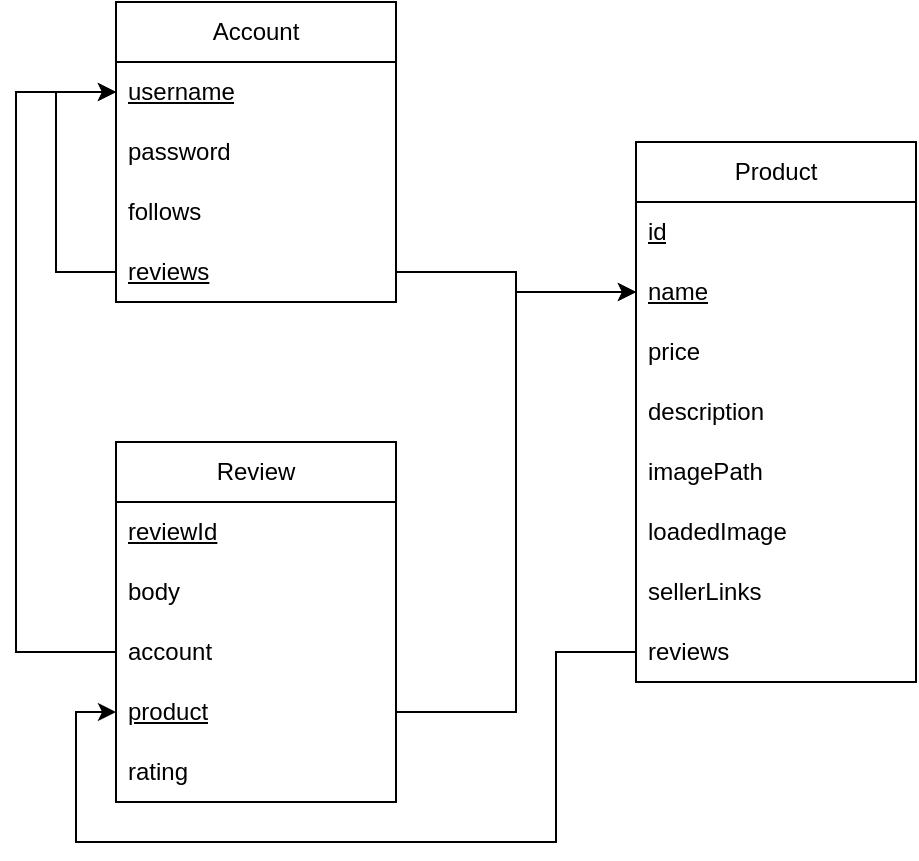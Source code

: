<mxfile version="24.8.4">
  <diagram name="Page-1" id="Yc7AcKg0oiOkgXPcWlif">
    <mxGraphModel grid="1" page="1" gridSize="10" guides="1" tooltips="1" connect="1" arrows="1" fold="1" pageScale="1" pageWidth="827" pageHeight="1169" math="0" shadow="0">
      <root>
        <mxCell id="0" />
        <mxCell id="1" parent="0" />
        <mxCell id="e2U0Bpvtoq9ajqcINLgQ-1" value="Account" style="swimlane;fontStyle=0;childLayout=stackLayout;horizontal=1;startSize=30;horizontalStack=0;resizeParent=1;resizeParentMax=0;resizeLast=0;collapsible=1;marginBottom=0;whiteSpace=wrap;html=1;" vertex="1" parent="1">
          <mxGeometry x="240" y="160" width="140" height="150" as="geometry" />
        </mxCell>
        <mxCell id="e2U0Bpvtoq9ajqcINLgQ-2" value="&lt;u&gt;username&lt;/u&gt;" style="text;strokeColor=none;fillColor=none;align=left;verticalAlign=middle;spacingLeft=4;spacingRight=4;overflow=hidden;points=[[0,0.5],[1,0.5]];portConstraint=eastwest;rotatable=0;whiteSpace=wrap;html=1;" vertex="1" parent="e2U0Bpvtoq9ajqcINLgQ-1">
          <mxGeometry y="30" width="140" height="30" as="geometry" />
        </mxCell>
        <mxCell id="e2U0Bpvtoq9ajqcINLgQ-5" value="password" style="text;strokeColor=none;fillColor=none;align=left;verticalAlign=middle;spacingLeft=4;spacingRight=4;overflow=hidden;points=[[0,0.5],[1,0.5]];portConstraint=eastwest;rotatable=0;whiteSpace=wrap;html=1;" vertex="1" parent="e2U0Bpvtoq9ajqcINLgQ-1">
          <mxGeometry y="60" width="140" height="30" as="geometry" />
        </mxCell>
        <mxCell id="e2U0Bpvtoq9ajqcINLgQ-4" value="follows" style="text;strokeColor=none;fillColor=none;align=left;verticalAlign=middle;spacingLeft=4;spacingRight=4;overflow=hidden;points=[[0,0.5],[1,0.5]];portConstraint=eastwest;rotatable=0;whiteSpace=wrap;html=1;" vertex="1" parent="e2U0Bpvtoq9ajqcINLgQ-1">
          <mxGeometry y="90" width="140" height="30" as="geometry" />
        </mxCell>
        <mxCell id="e2U0Bpvtoq9ajqcINLgQ-31" style="edgeStyle=orthogonalEdgeStyle;rounded=0;orthogonalLoop=1;jettySize=auto;html=1;exitX=0;exitY=0.5;exitDx=0;exitDy=0;entryX=0;entryY=0.5;entryDx=0;entryDy=0;" edge="1" parent="e2U0Bpvtoq9ajqcINLgQ-1" source="e2U0Bpvtoq9ajqcINLgQ-6" target="e2U0Bpvtoq9ajqcINLgQ-2">
          <mxGeometry relative="1" as="geometry">
            <Array as="points">
              <mxPoint x="-30" y="135" />
              <mxPoint x="-30" y="45" />
            </Array>
          </mxGeometry>
        </mxCell>
        <mxCell id="e2U0Bpvtoq9ajqcINLgQ-6" value="&lt;u&gt;reviews&lt;/u&gt;" style="text;strokeColor=none;fillColor=none;align=left;verticalAlign=middle;spacingLeft=4;spacingRight=4;overflow=hidden;points=[[0,0.5],[1,0.5]];portConstraint=eastwest;rotatable=0;whiteSpace=wrap;html=1;" vertex="1" parent="e2U0Bpvtoq9ajqcINLgQ-1">
          <mxGeometry y="120" width="140" height="30" as="geometry" />
        </mxCell>
        <mxCell id="e2U0Bpvtoq9ajqcINLgQ-7" value="Product" style="swimlane;fontStyle=0;childLayout=stackLayout;horizontal=1;startSize=30;horizontalStack=0;resizeParent=1;resizeParentMax=0;resizeLast=0;collapsible=1;marginBottom=0;whiteSpace=wrap;html=1;" vertex="1" parent="1">
          <mxGeometry x="500" y="230" width="140" height="270" as="geometry" />
        </mxCell>
        <mxCell id="e2U0Bpvtoq9ajqcINLgQ-8" value="&lt;u&gt;id&lt;/u&gt;" style="text;strokeColor=none;fillColor=none;align=left;verticalAlign=middle;spacingLeft=4;spacingRight=4;overflow=hidden;points=[[0,0.5],[1,0.5]];portConstraint=eastwest;rotatable=0;whiteSpace=wrap;html=1;" vertex="1" parent="e2U0Bpvtoq9ajqcINLgQ-7">
          <mxGeometry y="30" width="140" height="30" as="geometry" />
        </mxCell>
        <mxCell id="e2U0Bpvtoq9ajqcINLgQ-12" value="&lt;u&gt;name&lt;/u&gt;" style="text;strokeColor=none;fillColor=none;align=left;verticalAlign=middle;spacingLeft=4;spacingRight=4;overflow=hidden;points=[[0,0.5],[1,0.5]];portConstraint=eastwest;rotatable=0;whiteSpace=wrap;html=1;" vertex="1" parent="e2U0Bpvtoq9ajqcINLgQ-7">
          <mxGeometry y="60" width="140" height="30" as="geometry" />
        </mxCell>
        <mxCell id="e2U0Bpvtoq9ajqcINLgQ-9" value="price" style="text;strokeColor=none;fillColor=none;align=left;verticalAlign=middle;spacingLeft=4;spacingRight=4;overflow=hidden;points=[[0,0.5],[1,0.5]];portConstraint=eastwest;rotatable=0;whiteSpace=wrap;html=1;" vertex="1" parent="e2U0Bpvtoq9ajqcINLgQ-7">
          <mxGeometry y="90" width="140" height="30" as="geometry" />
        </mxCell>
        <mxCell id="e2U0Bpvtoq9ajqcINLgQ-10" value="description" style="text;strokeColor=none;fillColor=none;align=left;verticalAlign=middle;spacingLeft=4;spacingRight=4;overflow=hidden;points=[[0,0.5],[1,0.5]];portConstraint=eastwest;rotatable=0;whiteSpace=wrap;html=1;" vertex="1" parent="e2U0Bpvtoq9ajqcINLgQ-7">
          <mxGeometry y="120" width="140" height="30" as="geometry" />
        </mxCell>
        <mxCell id="e2U0Bpvtoq9ajqcINLgQ-11" value="imagePath" style="text;strokeColor=none;fillColor=none;align=left;verticalAlign=middle;spacingLeft=4;spacingRight=4;overflow=hidden;points=[[0,0.5],[1,0.5]];portConstraint=eastwest;rotatable=0;whiteSpace=wrap;html=1;" vertex="1" parent="e2U0Bpvtoq9ajqcINLgQ-7">
          <mxGeometry y="150" width="140" height="30" as="geometry" />
        </mxCell>
        <mxCell id="e2U0Bpvtoq9ajqcINLgQ-13" value="loadedImage" style="text;strokeColor=none;fillColor=none;align=left;verticalAlign=middle;spacingLeft=4;spacingRight=4;overflow=hidden;points=[[0,0.5],[1,0.5]];portConstraint=eastwest;rotatable=0;whiteSpace=wrap;html=1;" vertex="1" parent="e2U0Bpvtoq9ajqcINLgQ-7">
          <mxGeometry y="180" width="140" height="30" as="geometry" />
        </mxCell>
        <mxCell id="e2U0Bpvtoq9ajqcINLgQ-14" value="sellerLinks" style="text;strokeColor=none;fillColor=none;align=left;verticalAlign=middle;spacingLeft=4;spacingRight=4;overflow=hidden;points=[[0,0.5],[1,0.5]];portConstraint=eastwest;rotatable=0;whiteSpace=wrap;html=1;" vertex="1" parent="e2U0Bpvtoq9ajqcINLgQ-7">
          <mxGeometry y="210" width="140" height="30" as="geometry" />
        </mxCell>
        <mxCell id="e2U0Bpvtoq9ajqcINLgQ-15" value="reviews" style="text;strokeColor=none;fillColor=none;align=left;verticalAlign=middle;spacingLeft=4;spacingRight=4;overflow=hidden;points=[[0,0.5],[1,0.5]];portConstraint=eastwest;rotatable=0;whiteSpace=wrap;html=1;" vertex="1" parent="e2U0Bpvtoq9ajqcINLgQ-7">
          <mxGeometry y="240" width="140" height="30" as="geometry" />
        </mxCell>
        <mxCell id="e2U0Bpvtoq9ajqcINLgQ-16" value="Review" style="swimlane;fontStyle=0;childLayout=stackLayout;horizontal=1;startSize=30;horizontalStack=0;resizeParent=1;resizeParentMax=0;resizeLast=0;collapsible=1;marginBottom=0;whiteSpace=wrap;html=1;" vertex="1" parent="1">
          <mxGeometry x="240" y="380" width="140" height="180" as="geometry" />
        </mxCell>
        <mxCell id="e2U0Bpvtoq9ajqcINLgQ-17" value="&lt;u&gt;reviewId&lt;/u&gt;" style="text;strokeColor=none;fillColor=none;align=left;verticalAlign=middle;spacingLeft=4;spacingRight=4;overflow=hidden;points=[[0,0.5],[1,0.5]];portConstraint=eastwest;rotatable=0;whiteSpace=wrap;html=1;" vertex="1" parent="e2U0Bpvtoq9ajqcINLgQ-16">
          <mxGeometry y="30" width="140" height="30" as="geometry" />
        </mxCell>
        <mxCell id="e2U0Bpvtoq9ajqcINLgQ-18" value="body" style="text;strokeColor=none;fillColor=none;align=left;verticalAlign=middle;spacingLeft=4;spacingRight=4;overflow=hidden;points=[[0,0.5],[1,0.5]];portConstraint=eastwest;rotatable=0;whiteSpace=wrap;html=1;" vertex="1" parent="e2U0Bpvtoq9ajqcINLgQ-16">
          <mxGeometry y="60" width="140" height="30" as="geometry" />
        </mxCell>
        <mxCell id="e2U0Bpvtoq9ajqcINLgQ-19" value="account" style="text;strokeColor=none;fillColor=none;align=left;verticalAlign=middle;spacingLeft=4;spacingRight=4;overflow=hidden;points=[[0,0.5],[1,0.5]];portConstraint=eastwest;rotatable=0;whiteSpace=wrap;html=1;" vertex="1" parent="e2U0Bpvtoq9ajqcINLgQ-16">
          <mxGeometry y="90" width="140" height="30" as="geometry" />
        </mxCell>
        <mxCell id="e2U0Bpvtoq9ajqcINLgQ-20" value="&lt;u&gt;product&lt;/u&gt;" style="text;strokeColor=none;fillColor=none;align=left;verticalAlign=middle;spacingLeft=4;spacingRight=4;overflow=hidden;points=[[0,0.5],[1,0.5]];portConstraint=eastwest;rotatable=0;whiteSpace=wrap;html=1;" vertex="1" parent="e2U0Bpvtoq9ajqcINLgQ-16">
          <mxGeometry y="120" width="140" height="30" as="geometry" />
        </mxCell>
        <mxCell id="e2U0Bpvtoq9ajqcINLgQ-21" value="rating" style="text;strokeColor=none;fillColor=none;align=left;verticalAlign=middle;spacingLeft=4;spacingRight=4;overflow=hidden;points=[[0,0.5],[1,0.5]];portConstraint=eastwest;rotatable=0;whiteSpace=wrap;html=1;" vertex="1" parent="e2U0Bpvtoq9ajqcINLgQ-16">
          <mxGeometry y="150" width="140" height="30" as="geometry" />
        </mxCell>
        <mxCell id="e2U0Bpvtoq9ajqcINLgQ-25" style="edgeStyle=orthogonalEdgeStyle;rounded=0;orthogonalLoop=1;jettySize=auto;html=1;entryX=0;entryY=0.5;entryDx=0;entryDy=0;" edge="1" parent="1" source="e2U0Bpvtoq9ajqcINLgQ-19" target="e2U0Bpvtoq9ajqcINLgQ-2">
          <mxGeometry relative="1" as="geometry">
            <Array as="points">
              <mxPoint x="190" y="485" />
              <mxPoint x="190" y="205" />
            </Array>
          </mxGeometry>
        </mxCell>
        <mxCell id="e2U0Bpvtoq9ajqcINLgQ-26" style="edgeStyle=orthogonalEdgeStyle;rounded=0;orthogonalLoop=1;jettySize=auto;html=1;exitX=1;exitY=0.5;exitDx=0;exitDy=0;entryX=0;entryY=0.5;entryDx=0;entryDy=0;" edge="1" parent="1" source="e2U0Bpvtoq9ajqcINLgQ-20" target="e2U0Bpvtoq9ajqcINLgQ-12">
          <mxGeometry relative="1" as="geometry" />
        </mxCell>
        <mxCell id="e2U0Bpvtoq9ajqcINLgQ-27" style="edgeStyle=orthogonalEdgeStyle;rounded=0;orthogonalLoop=1;jettySize=auto;html=1;exitX=1;exitY=0.5;exitDx=0;exitDy=0;entryX=0;entryY=0.5;entryDx=0;entryDy=0;" edge="1" parent="1" source="e2U0Bpvtoq9ajqcINLgQ-6" target="e2U0Bpvtoq9ajqcINLgQ-12">
          <mxGeometry relative="1" as="geometry" />
        </mxCell>
        <mxCell id="e2U0Bpvtoq9ajqcINLgQ-29" style="edgeStyle=orthogonalEdgeStyle;rounded=0;orthogonalLoop=1;jettySize=auto;html=1;exitX=0;exitY=0.5;exitDx=0;exitDy=0;entryX=0;entryY=0.5;entryDx=0;entryDy=0;" edge="1" parent="1" source="e2U0Bpvtoq9ajqcINLgQ-15" target="e2U0Bpvtoq9ajqcINLgQ-20">
          <mxGeometry relative="1" as="geometry">
            <Array as="points">
              <mxPoint x="460" y="485" />
              <mxPoint x="460" y="580" />
              <mxPoint x="220" y="580" />
              <mxPoint x="220" y="515" />
            </Array>
          </mxGeometry>
        </mxCell>
      </root>
    </mxGraphModel>
  </diagram>
</mxfile>
